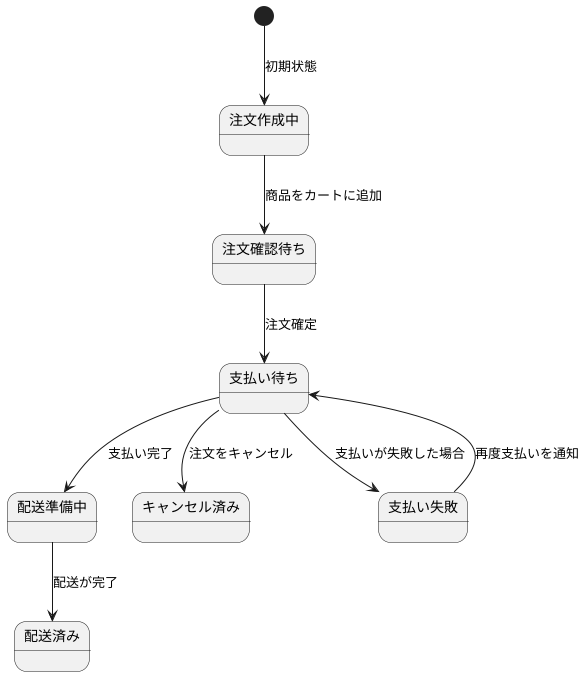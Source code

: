 @startuml
[*] --> 注文作成中: 初期状態
注文作成中 --> 注文確認待ち: 商品をカートに追加
注文確認待ち --> 支払い待ち: 注文確定
支払い待ち --> 配送準備中: 支払い完了
配送準備中 --> 配送済み: 配送が完了
支払い待ち --> キャンセル済み: 注文をキャンセル
支払い待ち --> 支払い失敗: 支払いが失敗した場合
支払い失敗 --> 支払い待ち: 再度支払いを通知
@enduml